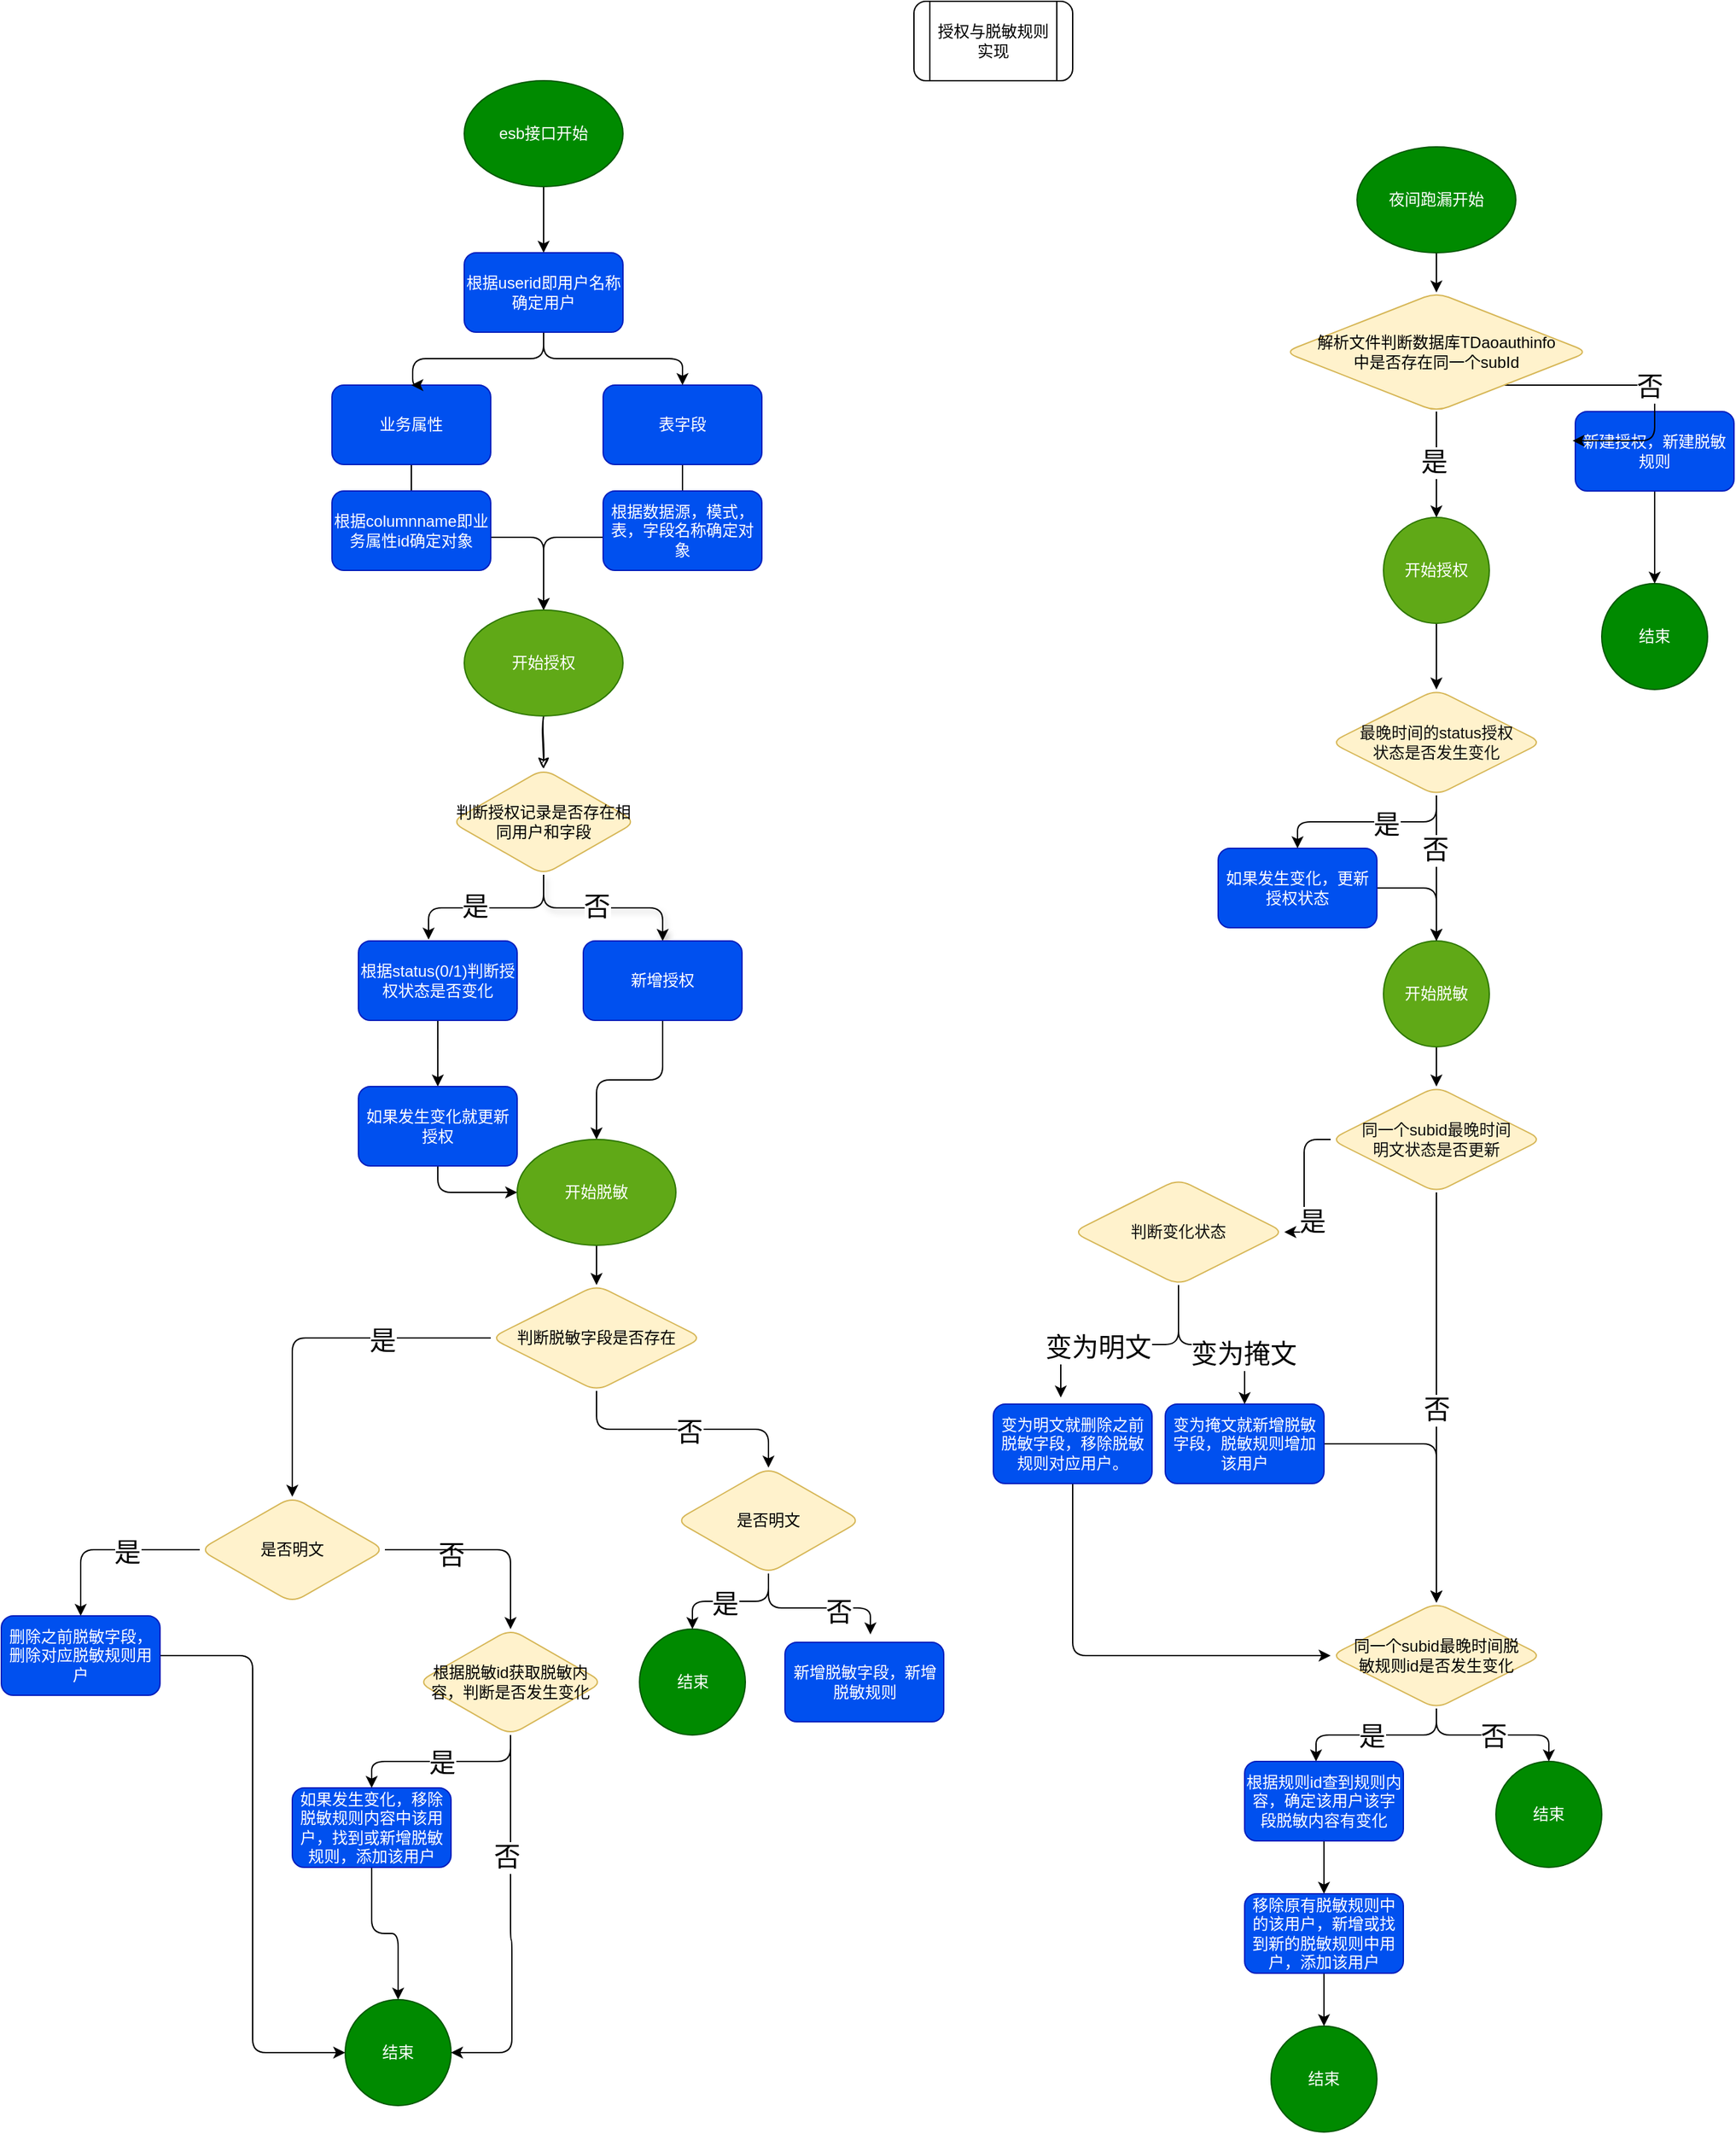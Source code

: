 <mxfile version="21.3.5" type="github">
  <diagram name="第 1 页" id="JEGLBMH6vbY7rjLnTZk3">
    <mxGraphModel dx="434" dy="574" grid="1" gridSize="10" guides="1" tooltips="1" connect="1" arrows="1" fold="1" page="1" pageScale="1" pageWidth="1654" pageHeight="2336" math="0" shadow="0">
      <root>
        <mxCell id="0" />
        <mxCell id="1" parent="0" />
        <mxCell id="SrfIqpWs__mMkCmQZflK-2" value="" style="edgeStyle=orthogonalEdgeStyle;rounded=1;orthogonalLoop=1;jettySize=auto;html=1;" parent="1" source="WMcb2O_40LmebdI58iZz-1" target="WMcb2O_40LmebdI58iZz-8" edge="1">
          <mxGeometry relative="1" as="geometry" />
        </mxCell>
        <mxCell id="WMcb2O_40LmebdI58iZz-1" value="esb接口开始" style="ellipse;whiteSpace=wrap;html=1;fillColor=#008a00;fontColor=#ffffff;strokeColor=#005700;rounded=1;" parent="1" vertex="1">
          <mxGeometry x="440" y="120" width="120" height="80" as="geometry" />
        </mxCell>
        <mxCell id="WMcb2O_40LmebdI58iZz-61" value="" style="edgeStyle=orthogonalEdgeStyle;rounded=1;orthogonalLoop=1;jettySize=auto;html=1;" parent="1" source="WMcb2O_40LmebdI58iZz-2" target="WMcb2O_40LmebdI58iZz-14" edge="1">
          <mxGeometry relative="1" as="geometry" />
        </mxCell>
        <mxCell id="WMcb2O_40LmebdI58iZz-2" value="业务属性" style="rounded=1;whiteSpace=wrap;html=1;fillColor=#0050ef;fontColor=#ffffff;strokeColor=#001DBC;" parent="1" vertex="1">
          <mxGeometry x="340" y="350" width="120" height="60" as="geometry" />
        </mxCell>
        <mxCell id="WMcb2O_40LmebdI58iZz-4" value="授权与脱敏规则实现" style="shape=process;whiteSpace=wrap;html=1;backgroundOutline=1;rounded=1;" parent="1" vertex="1">
          <mxGeometry x="780" y="60" width="120" height="60" as="geometry" />
        </mxCell>
        <mxCell id="SrfIqpWs__mMkCmQZflK-46" value="" style="edgeStyle=orthogonalEdgeStyle;rounded=1;hachureGap=4;orthogonalLoop=1;jettySize=auto;html=1;fontFamily=Architects Daughter;fontSource=https%3A%2F%2Ffonts.googleapis.com%2Fcss%3Ffamily%3DArchitects%2BDaughter;fontSize=16;" parent="1" source="WMcb2O_40LmebdI58iZz-5" target="WMcb2O_40LmebdI58iZz-50" edge="1">
          <mxGeometry relative="1" as="geometry" />
        </mxCell>
        <mxCell id="WMcb2O_40LmebdI58iZz-5" value="夜间跑漏开始" style="ellipse;whiteSpace=wrap;html=1;fillColor=#008a00;fontColor=#ffffff;strokeColor=#005700;rounded=1;" parent="1" vertex="1">
          <mxGeometry x="1115" y="170" width="120" height="80" as="geometry" />
        </mxCell>
        <mxCell id="WMcb2O_40LmebdI58iZz-62" value="" style="edgeStyle=orthogonalEdgeStyle;rounded=1;orthogonalLoop=1;jettySize=auto;html=1;" parent="1" source="WMcb2O_40LmebdI58iZz-6" target="WMcb2O_40LmebdI58iZz-14" edge="1">
          <mxGeometry relative="1" as="geometry" />
        </mxCell>
        <mxCell id="WMcb2O_40LmebdI58iZz-6" value="表字段" style="rounded=1;whiteSpace=wrap;html=1;fillColor=#0050ef;fontColor=#ffffff;strokeColor=#001DBC;" parent="1" vertex="1">
          <mxGeometry x="545" y="350" width="120" height="60" as="geometry" />
        </mxCell>
        <mxCell id="WMcb2O_40LmebdI58iZz-7" value="根据columnname即业务属性id确定对象" style="rounded=1;whiteSpace=wrap;html=1;fillColor=#0050ef;fontColor=#ffffff;strokeColor=#001DBC;" parent="1" vertex="1">
          <mxGeometry x="340" y="430" width="120" height="60" as="geometry" />
        </mxCell>
        <mxCell id="SrfIqpWs__mMkCmQZflK-3" style="edgeStyle=orthogonalEdgeStyle;rounded=1;orthogonalLoop=1;jettySize=auto;html=1;entryX=0.5;entryY=0;entryDx=0;entryDy=0;" parent="1" source="WMcb2O_40LmebdI58iZz-8" target="WMcb2O_40LmebdI58iZz-2" edge="1">
          <mxGeometry relative="1" as="geometry">
            <mxPoint x="400" y="330" as="targetPoint" />
            <Array as="points">
              <mxPoint x="500" y="330" />
              <mxPoint x="401" y="330" />
            </Array>
          </mxGeometry>
        </mxCell>
        <mxCell id="SrfIqpWs__mMkCmQZflK-4" style="edgeStyle=orthogonalEdgeStyle;rounded=1;orthogonalLoop=1;jettySize=auto;html=1;entryX=0.5;entryY=0;entryDx=0;entryDy=0;" parent="1" source="WMcb2O_40LmebdI58iZz-8" target="WMcb2O_40LmebdI58iZz-6" edge="1">
          <mxGeometry relative="1" as="geometry">
            <mxPoint x="610" y="330" as="targetPoint" />
          </mxGeometry>
        </mxCell>
        <mxCell id="WMcb2O_40LmebdI58iZz-8" value="根据userid即用户名称确定用户" style="rounded=1;whiteSpace=wrap;html=1;fillColor=#0050ef;fontColor=#ffffff;strokeColor=#001DBC;" parent="1" vertex="1">
          <mxGeometry x="440" y="250" width="120" height="60" as="geometry" />
        </mxCell>
        <mxCell id="WMcb2O_40LmebdI58iZz-9" value="根据数据源，模式，表，字段名称确定对象" style="rounded=1;whiteSpace=wrap;html=1;fillColor=#0050ef;fontColor=#ffffff;strokeColor=#001DBC;" parent="1" vertex="1">
          <mxGeometry x="545" y="430" width="120" height="60" as="geometry" />
        </mxCell>
        <mxCell id="SrfIqpWs__mMkCmQZflK-15" style="edgeStyle=orthogonalEdgeStyle;rounded=1;hachureGap=4;orthogonalLoop=1;jettySize=auto;html=1;entryX=0.5;entryY=0;entryDx=0;entryDy=0;fontFamily=Architects Daughter;fontSource=https%3A%2F%2Ffonts.googleapis.com%2Fcss%3Ffamily%3DArchitects%2BDaughter;fontSize=16;strokeWidth=1;endSize=6;jumpSize=0;shadow=1;" parent="1" source="WMcb2O_40LmebdI58iZz-11" target="WMcb2O_40LmebdI58iZz-17" edge="1">
          <mxGeometry relative="1" as="geometry">
            <Array as="points">
              <mxPoint x="500" y="745" />
              <mxPoint x="590" y="745" />
            </Array>
          </mxGeometry>
        </mxCell>
        <mxCell id="SrfIqpWs__mMkCmQZflK-45" value="否" style="edgeLabel;html=1;align=center;verticalAlign=middle;resizable=0;points=[];fontSize=20;fontFamily=Architects Daughter;" parent="SrfIqpWs__mMkCmQZflK-15" vertex="1" connectable="0">
          <mxGeometry x="-0.071" y="1" relative="1" as="geometry">
            <mxPoint as="offset" />
          </mxGeometry>
        </mxCell>
        <mxCell id="SrfIqpWs__mMkCmQZflK-16" style="edgeStyle=orthogonalEdgeStyle;rounded=1;hachureGap=4;orthogonalLoop=1;jettySize=auto;html=1;entryX=0.442;entryY=-0.017;entryDx=0;entryDy=0;entryPerimeter=0;fontFamily=Architects Daughter;fontSource=https%3A%2F%2Ffonts.googleapis.com%2Fcss%3Ffamily%3DArchitects%2BDaughter;fontSize=16;" parent="1" source="WMcb2O_40LmebdI58iZz-11" target="WMcb2O_40LmebdI58iZz-16" edge="1">
          <mxGeometry relative="1" as="geometry" />
        </mxCell>
        <mxCell id="SrfIqpWs__mMkCmQZflK-44" value="是" style="edgeLabel;html=1;align=center;verticalAlign=middle;resizable=0;points=[];fontSize=20;fontFamily=Architects Daughter;" parent="SrfIqpWs__mMkCmQZflK-16" vertex="1" connectable="0">
          <mxGeometry x="0.133" y="-1" relative="1" as="geometry">
            <mxPoint as="offset" />
          </mxGeometry>
        </mxCell>
        <mxCell id="WMcb2O_40LmebdI58iZz-11" value="判断授权记录是否存在相同用户和字段" style="rhombus;whiteSpace=wrap;html=1;fillColor=#fff2cc;strokeColor=#d6b656;fontColor=#000000;rounded=1;" parent="1" vertex="1">
          <mxGeometry x="430" y="640" width="140" height="80" as="geometry" />
        </mxCell>
        <mxCell id="SrfIqpWs__mMkCmQZflK-11" value="" style="edgeStyle=orthogonalEdgeStyle;rounded=1;sketch=1;hachureGap=4;jiggle=2;curveFitting=1;orthogonalLoop=1;jettySize=auto;html=1;fontFamily=Architects Daughter;fontSource=https%3A%2F%2Ffonts.googleapis.com%2Fcss%3Ffamily%3DArchitects%2BDaughter;fontSize=16;" parent="1" source="WMcb2O_40LmebdI58iZz-14" target="WMcb2O_40LmebdI58iZz-11" edge="1">
          <mxGeometry relative="1" as="geometry" />
        </mxCell>
        <mxCell id="WMcb2O_40LmebdI58iZz-14" value="开始授权" style="ellipse;whiteSpace=wrap;html=1;fillColor=#60a917;fontColor=#ffffff;strokeColor=#2D7600;rounded=1;" parent="1" vertex="1">
          <mxGeometry x="440" y="520" width="120" height="80" as="geometry" />
        </mxCell>
        <mxCell id="SrfIqpWs__mMkCmQZflK-17" style="edgeStyle=orthogonalEdgeStyle;rounded=1;hachureGap=4;orthogonalLoop=1;jettySize=auto;html=1;fontFamily=Architects Daughter;fontSource=https%3A%2F%2Ffonts.googleapis.com%2Fcss%3Ffamily%3DArchitects%2BDaughter;fontSize=16;" parent="1" source="WMcb2O_40LmebdI58iZz-16" target="WMcb2O_40LmebdI58iZz-20" edge="1">
          <mxGeometry relative="1" as="geometry" />
        </mxCell>
        <mxCell id="WMcb2O_40LmebdI58iZz-16" value="根据status(0/1)判断授权状态是否变化" style="rounded=1;whiteSpace=wrap;html=1;fillColor=#0050ef;fontColor=#ffffff;strokeColor=#001DBC;" parent="1" vertex="1">
          <mxGeometry x="360" y="770" width="120" height="60" as="geometry" />
        </mxCell>
        <mxCell id="WMcb2O_40LmebdI58iZz-65" style="edgeStyle=orthogonalEdgeStyle;rounded=1;orthogonalLoop=1;jettySize=auto;html=1;" parent="1" source="WMcb2O_40LmebdI58iZz-17" target="WMcb2O_40LmebdI58iZz-21" edge="1">
          <mxGeometry relative="1" as="geometry" />
        </mxCell>
        <mxCell id="WMcb2O_40LmebdI58iZz-17" value="新增授权" style="rounded=1;whiteSpace=wrap;html=1;fillColor=#0050ef;fontColor=#ffffff;strokeColor=#001DBC;" parent="1" vertex="1">
          <mxGeometry x="530" y="770" width="120" height="60" as="geometry" />
        </mxCell>
        <mxCell id="SrfIqpWs__mMkCmQZflK-18" style="edgeStyle=orthogonalEdgeStyle;rounded=1;hachureGap=4;orthogonalLoop=1;jettySize=auto;html=1;entryX=0;entryY=0.5;entryDx=0;entryDy=0;fontFamily=Architects Daughter;fontSource=https%3A%2F%2Ffonts.googleapis.com%2Fcss%3Ffamily%3DArchitects%2BDaughter;fontSize=16;" parent="1" source="WMcb2O_40LmebdI58iZz-20" target="WMcb2O_40LmebdI58iZz-21" edge="1">
          <mxGeometry relative="1" as="geometry" />
        </mxCell>
        <mxCell id="WMcb2O_40LmebdI58iZz-20" value="如果发生变化就更新授权" style="rounded=1;whiteSpace=wrap;html=1;fillColor=#0050ef;fontColor=#ffffff;strokeColor=#001DBC;" parent="1" vertex="1">
          <mxGeometry x="360" y="880" width="120" height="60" as="geometry" />
        </mxCell>
        <mxCell id="SrfIqpWs__mMkCmQZflK-19" value="" style="edgeStyle=orthogonalEdgeStyle;rounded=1;hachureGap=4;orthogonalLoop=1;jettySize=auto;html=1;fontFamily=Architects Daughter;fontSource=https%3A%2F%2Ffonts.googleapis.com%2Fcss%3Ffamily%3DArchitects%2BDaughter;fontSize=16;" parent="1" source="WMcb2O_40LmebdI58iZz-21" target="WMcb2O_40LmebdI58iZz-22" edge="1">
          <mxGeometry relative="1" as="geometry" />
        </mxCell>
        <mxCell id="WMcb2O_40LmebdI58iZz-21" value="开始脱敏" style="ellipse;whiteSpace=wrap;html=1;fillColor=#60a917;fontColor=#ffffff;strokeColor=#2D7600;rounded=1;" parent="1" vertex="1">
          <mxGeometry x="480" y="920" width="120" height="80" as="geometry" />
        </mxCell>
        <mxCell id="SrfIqpWs__mMkCmQZflK-21" style="edgeStyle=orthogonalEdgeStyle;rounded=1;hachureGap=4;orthogonalLoop=1;jettySize=auto;html=1;fontFamily=Architects Daughter;fontSource=https%3A%2F%2Ffonts.googleapis.com%2Fcss%3Ffamily%3DArchitects%2BDaughter;fontSize=16;" parent="1" source="WMcb2O_40LmebdI58iZz-22" target="WMcb2O_40LmebdI58iZz-39" edge="1">
          <mxGeometry relative="1" as="geometry" />
        </mxCell>
        <mxCell id="SrfIqpWs__mMkCmQZflK-41" value="否" style="edgeLabel;html=1;align=center;verticalAlign=middle;resizable=0;points=[];fontSize=20;fontFamily=Architects Daughter;" parent="SrfIqpWs__mMkCmQZflK-21" vertex="1" connectable="0">
          <mxGeometry x="0.053" y="-2" relative="1" as="geometry">
            <mxPoint as="offset" />
          </mxGeometry>
        </mxCell>
        <mxCell id="SrfIqpWs__mMkCmQZflK-29" style="edgeStyle=orthogonalEdgeStyle;rounded=1;hachureGap=4;orthogonalLoop=1;jettySize=auto;html=1;entryX=0.5;entryY=0;entryDx=0;entryDy=0;fontFamily=Architects Daughter;fontSource=https%3A%2F%2Ffonts.googleapis.com%2Fcss%3Ffamily%3DArchitects%2BDaughter;fontSize=16;" parent="1" source="WMcb2O_40LmebdI58iZz-22" target="WMcb2O_40LmebdI58iZz-38" edge="1">
          <mxGeometry relative="1" as="geometry" />
        </mxCell>
        <mxCell id="SrfIqpWs__mMkCmQZflK-40" value="是" style="edgeLabel;html=1;align=center;verticalAlign=middle;resizable=0;points=[];fontSize=20;fontFamily=Architects Daughter;" parent="SrfIqpWs__mMkCmQZflK-29" vertex="1" connectable="0">
          <mxGeometry x="-0.393" y="2" relative="1" as="geometry">
            <mxPoint as="offset" />
          </mxGeometry>
        </mxCell>
        <mxCell id="WMcb2O_40LmebdI58iZz-22" value="判断脱敏字段是否存在" style="rhombus;whiteSpace=wrap;html=1;fillColor=#fff2cc;strokeColor=#d6b656;fontColor=#000000;rounded=1;" parent="1" vertex="1">
          <mxGeometry x="460" y="1030" width="160" height="80" as="geometry" />
        </mxCell>
        <mxCell id="WMcb2O_40LmebdI58iZz-28" value="结束" style="ellipse;whiteSpace=wrap;html=1;aspect=fixed;fillColor=#008a00;fontColor=#ffffff;strokeColor=#005700;rounded=1;" parent="1" vertex="1">
          <mxGeometry x="572.5" y="1290" width="80" height="80" as="geometry" />
        </mxCell>
        <mxCell id="WMcb2O_40LmebdI58iZz-29" value="新增脱敏字段，新增脱敏规则" style="rounded=1;whiteSpace=wrap;html=1;fillColor=#0050ef;fontColor=#ffffff;strokeColor=#001DBC;" parent="1" vertex="1">
          <mxGeometry x="682.5" y="1300" width="120" height="60" as="geometry" />
        </mxCell>
        <mxCell id="SrfIqpWs__mMkCmQZflK-34" value="" style="edgeStyle=orthogonalEdgeStyle;rounded=1;hachureGap=4;orthogonalLoop=1;jettySize=auto;html=1;fontFamily=Architects Daughter;fontSource=https%3A%2F%2Ffonts.googleapis.com%2Fcss%3Ffamily%3DArchitects%2BDaughter;fontSize=16;" parent="1" source="WMcb2O_40LmebdI58iZz-30" target="WMcb2O_40LmebdI58iZz-51" edge="1">
          <mxGeometry relative="1" as="geometry" />
        </mxCell>
        <mxCell id="WMcb2O_40LmebdI58iZz-30" value="如果发生变化，移除脱敏规则内容中该用户，找到或新增脱敏规则，添加该用户" style="rounded=1;whiteSpace=wrap;html=1;fillColor=#0050ef;fontColor=#ffffff;strokeColor=#001DBC;" parent="1" vertex="1">
          <mxGeometry x="310" y="1410" width="120" height="60" as="geometry" />
        </mxCell>
        <mxCell id="SrfIqpWs__mMkCmQZflK-55" value="" style="edgeStyle=orthogonalEdgeStyle;rounded=1;hachureGap=4;orthogonalLoop=1;jettySize=auto;html=1;fontFamily=Architects Daughter;fontSource=https%3A%2F%2Ffonts.googleapis.com%2Fcss%3Ffamily%3DArchitects%2BDaughter;fontSize=16;" parent="1" source="WMcb2O_40LmebdI58iZz-33" target="WMcb2O_40LmebdI58iZz-34" edge="1">
          <mxGeometry relative="1" as="geometry" />
        </mxCell>
        <mxCell id="WMcb2O_40LmebdI58iZz-33" value="新建授权，新建脱敏规则" style="rounded=1;whiteSpace=wrap;html=1;fillColor=#0050ef;fontColor=#ffffff;strokeColor=#001DBC;" parent="1" vertex="1">
          <mxGeometry x="1280" y="370" width="120" height="60" as="geometry" />
        </mxCell>
        <mxCell id="WMcb2O_40LmebdI58iZz-34" value="结束" style="ellipse;whiteSpace=wrap;html=1;aspect=fixed;fillColor=#008a00;fontColor=#ffffff;strokeColor=#005700;rounded=1;" parent="1" vertex="1">
          <mxGeometry x="1300" y="500" width="80" height="80" as="geometry" />
        </mxCell>
        <mxCell id="WMcb2O_40LmebdI58iZz-82" value="" style="edgeStyle=orthogonalEdgeStyle;rounded=1;orthogonalLoop=1;jettySize=auto;html=1;" parent="1" source="WMcb2O_40LmebdI58iZz-45" target="WMcb2O_40LmebdI58iZz-49" edge="1">
          <mxGeometry relative="1" as="geometry" />
        </mxCell>
        <mxCell id="SrfIqpWs__mMkCmQZflK-60" style="edgeStyle=orthogonalEdgeStyle;rounded=1;hachureGap=4;orthogonalLoop=1;jettySize=auto;html=1;entryX=0.5;entryY=0;entryDx=0;entryDy=0;fontFamily=Architects Daughter;fontSource=https%3A%2F%2Ffonts.googleapis.com%2Fcss%3Ffamily%3DArchitects%2BDaughter;fontSize=16;" parent="1" source="WMcb2O_40LmebdI58iZz-35" target="WMcb2O_40LmebdI58iZz-45" edge="1">
          <mxGeometry relative="1" as="geometry" />
        </mxCell>
        <mxCell id="WMcb2O_40LmebdI58iZz-35" value="如果发生变化，更新授权状态" style="rounded=1;whiteSpace=wrap;html=1;fillColor=#0050ef;fontColor=#ffffff;strokeColor=#001DBC;" parent="1" vertex="1">
          <mxGeometry x="1010" y="700" width="120" height="60" as="geometry" />
        </mxCell>
        <mxCell id="SrfIqpWs__mMkCmQZflK-22" style="edgeStyle=orthogonalEdgeStyle;rounded=1;hachureGap=4;orthogonalLoop=1;jettySize=auto;html=1;entryX=0.5;entryY=0;entryDx=0;entryDy=0;fontFamily=Architects Daughter;fontSource=https%3A%2F%2Ffonts.googleapis.com%2Fcss%3Ffamily%3DArchitects%2BDaughter;fontSize=16;" parent="1" source="WMcb2O_40LmebdI58iZz-38" target="WMcb2O_40LmebdI58iZz-40" edge="1">
          <mxGeometry relative="1" as="geometry" />
        </mxCell>
        <mxCell id="SrfIqpWs__mMkCmQZflK-38" value="是" style="edgeLabel;html=1;align=center;verticalAlign=middle;resizable=0;points=[];fontSize=20;fontFamily=Architects Daughter;" parent="SrfIqpWs__mMkCmQZflK-22" vertex="1" connectable="0">
          <mxGeometry x="-0.214" y="2" relative="1" as="geometry">
            <mxPoint as="offset" />
          </mxGeometry>
        </mxCell>
        <mxCell id="SrfIqpWs__mMkCmQZflK-28" style="edgeStyle=orthogonalEdgeStyle;rounded=1;hachureGap=4;orthogonalLoop=1;jettySize=auto;html=1;entryX=0.5;entryY=0;entryDx=0;entryDy=0;fontFamily=Architects Daughter;fontSource=https%3A%2F%2Ffonts.googleapis.com%2Fcss%3Ffamily%3DArchitects%2BDaughter;fontSize=16;" parent="1" source="WMcb2O_40LmebdI58iZz-38" target="SrfIqpWs__mMkCmQZflK-27" edge="1">
          <mxGeometry relative="1" as="geometry" />
        </mxCell>
        <mxCell id="WMcb2O_40LmebdI58iZz-38" value="是否明文" style="rhombus;whiteSpace=wrap;html=1;fillColor=#fff2cc;strokeColor=#d6b656;fontColor=#000000;rounded=1;" parent="1" vertex="1">
          <mxGeometry x="240" y="1190" width="140" height="80" as="geometry" />
        </mxCell>
        <mxCell id="SrfIqpWs__mMkCmQZflK-24" style="edgeStyle=orthogonalEdgeStyle;rounded=1;hachureGap=4;orthogonalLoop=1;jettySize=auto;html=1;entryX=0.5;entryY=0;entryDx=0;entryDy=0;fontFamily=Architects Daughter;fontSource=https%3A%2F%2Ffonts.googleapis.com%2Fcss%3Ffamily%3DArchitects%2BDaughter;fontSize=16;" parent="1" source="WMcb2O_40LmebdI58iZz-39" target="WMcb2O_40LmebdI58iZz-28" edge="1">
          <mxGeometry relative="1" as="geometry" />
        </mxCell>
        <mxCell id="SrfIqpWs__mMkCmQZflK-42" value="是" style="edgeLabel;html=1;align=center;verticalAlign=middle;resizable=0;points=[];fontSize=20;fontFamily=Architects Daughter;" parent="SrfIqpWs__mMkCmQZflK-24" vertex="1" connectable="0">
          <mxGeometry x="0.085" y="2" relative="1" as="geometry">
            <mxPoint as="offset" />
          </mxGeometry>
        </mxCell>
        <mxCell id="SrfIqpWs__mMkCmQZflK-26" style="edgeStyle=orthogonalEdgeStyle;rounded=1;hachureGap=4;orthogonalLoop=1;jettySize=auto;html=1;entryX=0.538;entryY=-0.1;entryDx=0;entryDy=0;entryPerimeter=0;fontFamily=Architects Daughter;fontSource=https%3A%2F%2Ffonts.googleapis.com%2Fcss%3Ffamily%3DArchitects%2BDaughter;fontSize=16;" parent="1" source="WMcb2O_40LmebdI58iZz-39" target="WMcb2O_40LmebdI58iZz-29" edge="1">
          <mxGeometry relative="1" as="geometry" />
        </mxCell>
        <mxCell id="SrfIqpWs__mMkCmQZflK-43" value="否" style="edgeLabel;html=1;align=center;verticalAlign=middle;resizable=0;points=[];fontSize=20;fontFamily=Architects Daughter;" parent="SrfIqpWs__mMkCmQZflK-26" vertex="1" connectable="0">
          <mxGeometry x="0.283" y="-3" relative="1" as="geometry">
            <mxPoint as="offset" />
          </mxGeometry>
        </mxCell>
        <mxCell id="WMcb2O_40LmebdI58iZz-39" value="是否明文" style="rhombus;whiteSpace=wrap;html=1;fillColor=#fff2cc;strokeColor=#d6b656;fontColor=#000000;rounded=1;" parent="1" vertex="1">
          <mxGeometry x="600" y="1168" width="140" height="80" as="geometry" />
        </mxCell>
        <mxCell id="SrfIqpWs__mMkCmQZflK-32" style="edgeStyle=orthogonalEdgeStyle;rounded=1;hachureGap=4;orthogonalLoop=1;jettySize=auto;html=1;entryX=0;entryY=0.5;entryDx=0;entryDy=0;fontFamily=Architects Daughter;fontSource=https%3A%2F%2Ffonts.googleapis.com%2Fcss%3Ffamily%3DArchitects%2BDaughter;fontSize=16;" parent="1" source="WMcb2O_40LmebdI58iZz-40" target="WMcb2O_40LmebdI58iZz-51" edge="1">
          <mxGeometry relative="1" as="geometry" />
        </mxCell>
        <mxCell id="WMcb2O_40LmebdI58iZz-40" value="删除之前脱敏字段，删除对应脱敏规则用户" style="rounded=1;whiteSpace=wrap;html=1;fillColor=#0050ef;fontColor=#ffffff;strokeColor=#001DBC;" parent="1" vertex="1">
          <mxGeometry x="90" y="1280" width="120" height="60" as="geometry" />
        </mxCell>
        <mxCell id="SrfIqpWs__mMkCmQZflK-56" value="" style="edgeStyle=orthogonalEdgeStyle;rounded=1;hachureGap=4;orthogonalLoop=1;jettySize=auto;html=1;fontFamily=Architects Daughter;fontSource=https%3A%2F%2Ffonts.googleapis.com%2Fcss%3Ffamily%3DArchitects%2BDaughter;fontSize=16;" parent="1" source="WMcb2O_40LmebdI58iZz-48" edge="1">
          <mxGeometry relative="1" as="geometry">
            <mxPoint x="1175" y="580" as="targetPoint" />
          </mxGeometry>
        </mxCell>
        <mxCell id="WMcb2O_40LmebdI58iZz-48" value="开始授权" style="ellipse;whiteSpace=wrap;html=1;aspect=fixed;fillColor=#60a917;fontColor=#ffffff;strokeColor=#2D7600;rounded=1;" parent="1" vertex="1">
          <mxGeometry x="1135" y="450" width="80" height="80" as="geometry" />
        </mxCell>
        <mxCell id="SrfIqpWs__mMkCmQZflK-68" style="edgeStyle=orthogonalEdgeStyle;rounded=1;hachureGap=4;orthogonalLoop=1;jettySize=auto;html=1;entryX=1;entryY=0.5;entryDx=0;entryDy=0;fontFamily=Architects Daughter;fontSource=https%3A%2F%2Ffonts.googleapis.com%2Fcss%3Ffamily%3DArchitects%2BDaughter;fontSize=16;" parent="1" source="WMcb2O_40LmebdI58iZz-49" target="SrfIqpWs__mMkCmQZflK-67" edge="1">
          <mxGeometry relative="1" as="geometry" />
        </mxCell>
        <mxCell id="SrfIqpWs__mMkCmQZflK-69" value="是" style="edgeLabel;html=1;align=center;verticalAlign=middle;resizable=0;points=[];fontSize=20;fontFamily=Architects Daughter;" parent="SrfIqpWs__mMkCmQZflK-68" vertex="1" connectable="0">
          <mxGeometry x="0.514" y="1" relative="1" as="geometry">
            <mxPoint as="offset" />
          </mxGeometry>
        </mxCell>
        <mxCell id="SrfIqpWs__mMkCmQZflK-70" style="edgeStyle=orthogonalEdgeStyle;rounded=1;hachureGap=4;orthogonalLoop=1;jettySize=auto;html=1;entryX=0.5;entryY=0;entryDx=0;entryDy=0;fontFamily=Architects Daughter;fontSource=https%3A%2F%2Ffonts.googleapis.com%2Fcss%3Ffamily%3DArchitects%2BDaughter;fontSize=16;" parent="1" source="WMcb2O_40LmebdI58iZz-49" target="WMcb2O_40LmebdI58iZz-52" edge="1">
          <mxGeometry relative="1" as="geometry" />
        </mxCell>
        <mxCell id="SrfIqpWs__mMkCmQZflK-71" value="否" style="edgeLabel;html=1;align=center;verticalAlign=middle;resizable=0;points=[];fontSize=20;fontFamily=Architects Daughter;" parent="SrfIqpWs__mMkCmQZflK-70" vertex="1" connectable="0">
          <mxGeometry x="0.059" relative="1" as="geometry">
            <mxPoint as="offset" />
          </mxGeometry>
        </mxCell>
        <mxCell id="WMcb2O_40LmebdI58iZz-49" value="同一个subid最晚时间&lt;br&gt;明文状态是否更新" style="rhombus;whiteSpace=wrap;html=1;fillColor=#fff2cc;strokeColor=#d6b656;fontColor=#0D0D0D;rounded=1;" parent="1" vertex="1">
          <mxGeometry x="1095" y="880" width="160" height="80" as="geometry" />
        </mxCell>
        <mxCell id="SrfIqpWs__mMkCmQZflK-51" style="edgeStyle=orthogonalEdgeStyle;rounded=1;hachureGap=4;orthogonalLoop=1;jettySize=auto;html=1;entryX=-0.017;entryY=0.367;entryDx=0;entryDy=0;entryPerimeter=0;fontFamily=Architects Daughter;fontSource=https%3A%2F%2Ffonts.googleapis.com%2Fcss%3Ffamily%3DArchitects%2BDaughter;fontSize=16;" parent="1" source="WMcb2O_40LmebdI58iZz-50" target="WMcb2O_40LmebdI58iZz-33" edge="1">
          <mxGeometry relative="1" as="geometry">
            <Array as="points">
              <mxPoint x="1340" y="350" />
            </Array>
          </mxGeometry>
        </mxCell>
        <mxCell id="SrfIqpWs__mMkCmQZflK-52" value="否" style="edgeLabel;html=1;align=center;verticalAlign=middle;resizable=0;points=[];fontSize=20;fontFamily=Architects Daughter;" parent="SrfIqpWs__mMkCmQZflK-51" vertex="1" connectable="0">
          <mxGeometry x="0.009" y="-1" relative="1" as="geometry">
            <mxPoint as="offset" />
          </mxGeometry>
        </mxCell>
        <mxCell id="SrfIqpWs__mMkCmQZflK-53" style="edgeStyle=orthogonalEdgeStyle;rounded=1;hachureGap=4;orthogonalLoop=1;jettySize=auto;html=1;entryX=0.5;entryY=0;entryDx=0;entryDy=0;fontFamily=Architects Daughter;fontSource=https%3A%2F%2Ffonts.googleapis.com%2Fcss%3Ffamily%3DArchitects%2BDaughter;fontSize=16;" parent="1" source="WMcb2O_40LmebdI58iZz-50" target="WMcb2O_40LmebdI58iZz-48" edge="1">
          <mxGeometry relative="1" as="geometry" />
        </mxCell>
        <mxCell id="SrfIqpWs__mMkCmQZflK-54" value="是" style="edgeLabel;html=1;align=center;verticalAlign=middle;resizable=0;points=[];fontSize=20;fontFamily=Architects Daughter;" parent="SrfIqpWs__mMkCmQZflK-53" vertex="1" connectable="0">
          <mxGeometry x="-0.046" y="-2" relative="1" as="geometry">
            <mxPoint as="offset" />
          </mxGeometry>
        </mxCell>
        <mxCell id="WMcb2O_40LmebdI58iZz-50" value="解析文件判断数据库TDaoauthinfo&lt;br&gt;中是否存在同一个subId" style="rhombus;whiteSpace=wrap;html=1;fillColor=#fff2cc;strokeColor=#d6b656;fontColor=#000000;rounded=1;" parent="1" vertex="1">
          <mxGeometry x="1060" y="280" width="230" height="90" as="geometry" />
        </mxCell>
        <mxCell id="WMcb2O_40LmebdI58iZz-51" value="结束" style="ellipse;whiteSpace=wrap;html=1;aspect=fixed;fillColor=#008a00;fontColor=#ffffff;strokeColor=#005700;rounded=1;" parent="1" vertex="1">
          <mxGeometry x="350" y="1570" width="80" height="80" as="geometry" />
        </mxCell>
        <mxCell id="SrfIqpWs__mMkCmQZflK-80" style="edgeStyle=orthogonalEdgeStyle;rounded=1;hachureGap=4;orthogonalLoop=1;jettySize=auto;html=1;entryX=0.45;entryY=0;entryDx=0;entryDy=0;entryPerimeter=0;fontFamily=Architects Daughter;fontSource=https%3A%2F%2Ffonts.googleapis.com%2Fcss%3Ffamily%3DArchitects%2BDaughter;fontSize=16;" parent="1" source="WMcb2O_40LmebdI58iZz-52" target="WMcb2O_40LmebdI58iZz-55" edge="1">
          <mxGeometry relative="1" as="geometry" />
        </mxCell>
        <mxCell id="SrfIqpWs__mMkCmQZflK-85" value="是" style="edgeLabel;html=1;align=center;verticalAlign=middle;resizable=0;points=[];fontSize=20;fontFamily=Architects Daughter;" parent="SrfIqpWs__mMkCmQZflK-80" vertex="1" connectable="0">
          <mxGeometry x="0.053" y="1" relative="1" as="geometry">
            <mxPoint as="offset" />
          </mxGeometry>
        </mxCell>
        <mxCell id="SrfIqpWs__mMkCmQZflK-81" style="edgeStyle=orthogonalEdgeStyle;rounded=1;hachureGap=4;orthogonalLoop=1;jettySize=auto;html=1;entryX=0.5;entryY=0;entryDx=0;entryDy=0;fontFamily=Architects Daughter;fontSource=https%3A%2F%2Ffonts.googleapis.com%2Fcss%3Ffamily%3DArchitects%2BDaughter;fontSize=16;" parent="1" source="WMcb2O_40LmebdI58iZz-52" target="WMcb2O_40LmebdI58iZz-57" edge="1">
          <mxGeometry relative="1" as="geometry" />
        </mxCell>
        <mxCell id="SrfIqpWs__mMkCmQZflK-86" value="否" style="edgeLabel;html=1;align=center;verticalAlign=middle;resizable=0;points=[];fontSize=20;fontFamily=Architects Daughter;" parent="SrfIqpWs__mMkCmQZflK-81" vertex="1" connectable="0">
          <mxGeometry x="0.008" y="-1" relative="1" as="geometry">
            <mxPoint as="offset" />
          </mxGeometry>
        </mxCell>
        <mxCell id="WMcb2O_40LmebdI58iZz-52" value="同一个subid最晚时间脱&lt;br&gt;敏规则id是否发生变化" style="rhombus;whiteSpace=wrap;html=1;fillColor=#fff2cc;strokeColor=#d6b656;fontColor=#000000;rounded=1;" parent="1" vertex="1">
          <mxGeometry x="1095" y="1270" width="160" height="80" as="geometry" />
        </mxCell>
        <mxCell id="WMcb2O_40LmebdI58iZz-54" value="结束" style="ellipse;whiteSpace=wrap;html=1;aspect=fixed;fillColor=#008a00;fontColor=#ffffff;strokeColor=#005700;rounded=1;" parent="1" vertex="1">
          <mxGeometry x="1050" y="1590" width="80" height="80" as="geometry" />
        </mxCell>
        <mxCell id="SrfIqpWs__mMkCmQZflK-82" value="" style="edgeStyle=orthogonalEdgeStyle;rounded=1;hachureGap=4;orthogonalLoop=1;jettySize=auto;html=1;fontFamily=Architects Daughter;fontSource=https%3A%2F%2Ffonts.googleapis.com%2Fcss%3Ffamily%3DArchitects%2BDaughter;fontSize=16;" parent="1" source="WMcb2O_40LmebdI58iZz-55" target="WMcb2O_40LmebdI58iZz-56" edge="1">
          <mxGeometry relative="1" as="geometry" />
        </mxCell>
        <mxCell id="WMcb2O_40LmebdI58iZz-55" value="根据规则id查到规则内容，确定该用户该字段脱敏内容有变化" style="rounded=1;whiteSpace=wrap;html=1;fillColor=#0050ef;fontColor=#ffffff;strokeColor=#001DBC;" parent="1" vertex="1">
          <mxGeometry x="1030" y="1390" width="120" height="60" as="geometry" />
        </mxCell>
        <mxCell id="SrfIqpWs__mMkCmQZflK-84" value="" style="edgeStyle=orthogonalEdgeStyle;rounded=1;hachureGap=4;orthogonalLoop=1;jettySize=auto;html=1;fontFamily=Architects Daughter;fontSource=https%3A%2F%2Ffonts.googleapis.com%2Fcss%3Ffamily%3DArchitects%2BDaughter;fontSize=16;" parent="1" source="WMcb2O_40LmebdI58iZz-56" target="WMcb2O_40LmebdI58iZz-54" edge="1">
          <mxGeometry relative="1" as="geometry" />
        </mxCell>
        <mxCell id="WMcb2O_40LmebdI58iZz-56" value="移除原有脱敏规则中的该用户，新增或找到新的脱敏规则中用户，添加该用户" style="rounded=1;whiteSpace=wrap;html=1;fillColor=#0050ef;fontColor=#ffffff;strokeColor=#001DBC;" parent="1" vertex="1">
          <mxGeometry x="1030" y="1490" width="120" height="60" as="geometry" />
        </mxCell>
        <mxCell id="WMcb2O_40LmebdI58iZz-57" value="结束" style="ellipse;whiteSpace=wrap;html=1;aspect=fixed;fillColor=#008a00;fontColor=#ffffff;strokeColor=#005700;rounded=1;" parent="1" vertex="1">
          <mxGeometry x="1220" y="1390" width="80" height="80" as="geometry" />
        </mxCell>
        <mxCell id="WMcb2O_40LmebdI58iZz-45" value="开始脱敏" style="ellipse;whiteSpace=wrap;html=1;aspect=fixed;fillColor=#60a917;fontColor=#ffffff;strokeColor=#2D7600;rounded=1;" parent="1" vertex="1">
          <mxGeometry x="1135" y="770" width="80" height="80" as="geometry" />
        </mxCell>
        <mxCell id="SrfIqpWs__mMkCmQZflK-30" style="edgeStyle=orthogonalEdgeStyle;rounded=1;hachureGap=4;orthogonalLoop=1;jettySize=auto;html=1;fontFamily=Architects Daughter;fontSource=https%3A%2F%2Ffonts.googleapis.com%2Fcss%3Ffamily%3DArchitects%2BDaughter;fontSize=16;" parent="1" source="SrfIqpWs__mMkCmQZflK-27" target="WMcb2O_40LmebdI58iZz-30" edge="1">
          <mxGeometry relative="1" as="geometry" />
        </mxCell>
        <mxCell id="SrfIqpWs__mMkCmQZflK-36" value="是" style="edgeLabel;html=1;align=center;verticalAlign=middle;resizable=0;points=[];fontSize=20;fontFamily=Architects Daughter;" parent="SrfIqpWs__mMkCmQZflK-30" vertex="1" connectable="0">
          <mxGeometry x="-0.007" y="1" relative="1" as="geometry">
            <mxPoint as="offset" />
          </mxGeometry>
        </mxCell>
        <mxCell id="SrfIqpWs__mMkCmQZflK-35" style="edgeStyle=orthogonalEdgeStyle;rounded=1;hachureGap=4;orthogonalLoop=1;jettySize=auto;html=1;fontFamily=Architects Daughter;fontSource=https%3A%2F%2Ffonts.googleapis.com%2Fcss%3Ffamily%3DArchitects%2BDaughter;fontSize=16;entryX=1;entryY=0.5;entryDx=0;entryDy=0;" parent="1" source="SrfIqpWs__mMkCmQZflK-27" target="WMcb2O_40LmebdI58iZz-51" edge="1">
          <mxGeometry relative="1" as="geometry">
            <mxPoint x="475" y="1680" as="targetPoint" />
            <Array as="points">
              <mxPoint x="475" y="1525" />
              <mxPoint x="476" y="1525" />
              <mxPoint x="476" y="1610" />
            </Array>
          </mxGeometry>
        </mxCell>
        <mxCell id="SrfIqpWs__mMkCmQZflK-37" value="否" style="edgeLabel;html=1;align=center;verticalAlign=middle;resizable=0;points=[];fontSize=20;fontFamily=Architects Daughter;" parent="SrfIqpWs__mMkCmQZflK-35" vertex="1" connectable="0">
          <mxGeometry x="-0.359" y="-3" relative="1" as="geometry">
            <mxPoint as="offset" />
          </mxGeometry>
        </mxCell>
        <mxCell id="SrfIqpWs__mMkCmQZflK-27" value="根据脱敏id获取脱敏内容，判断是否发生变化" style="rhombus;whiteSpace=wrap;html=1;fillColor=#fff2cc;strokeColor=#d6b656;fontColor=#000000;rounded=1;" parent="1" vertex="1">
          <mxGeometry x="405" y="1290" width="140" height="80" as="geometry" />
        </mxCell>
        <mxCell id="SrfIqpWs__mMkCmQZflK-39" value="否" style="text;html=1;align=center;verticalAlign=middle;resizable=0;points=[];autosize=1;strokeColor=none;fillColor=none;fontSize=20;fontFamily=Architects Daughter;" parent="1" vertex="1">
          <mxGeometry x="410" y="1214" width="40" height="40" as="geometry" />
        </mxCell>
        <mxCell id="SrfIqpWs__mMkCmQZflK-58" style="edgeStyle=orthogonalEdgeStyle;rounded=1;hachureGap=4;orthogonalLoop=1;jettySize=auto;html=1;entryX=0.5;entryY=0;entryDx=0;entryDy=0;fontFamily=Architects Daughter;fontSource=https%3A%2F%2Ffonts.googleapis.com%2Fcss%3Ffamily%3DArchitects%2BDaughter;fontSize=16;" parent="1" source="SrfIqpWs__mMkCmQZflK-57" target="WMcb2O_40LmebdI58iZz-35" edge="1">
          <mxGeometry relative="1" as="geometry" />
        </mxCell>
        <mxCell id="SrfIqpWs__mMkCmQZflK-61" value="是" style="edgeLabel;html=1;align=center;verticalAlign=middle;resizable=0;points=[];fontSize=20;fontFamily=Architects Daughter;" parent="SrfIqpWs__mMkCmQZflK-58" vertex="1" connectable="0">
          <mxGeometry x="-0.2" y="2" relative="1" as="geometry">
            <mxPoint as="offset" />
          </mxGeometry>
        </mxCell>
        <mxCell id="SrfIqpWs__mMkCmQZflK-59" style="edgeStyle=orthogonalEdgeStyle;rounded=1;hachureGap=4;orthogonalLoop=1;jettySize=auto;html=1;entryX=0.5;entryY=0;entryDx=0;entryDy=0;fontFamily=Architects Daughter;fontSource=https%3A%2F%2Ffonts.googleapis.com%2Fcss%3Ffamily%3DArchitects%2BDaughter;fontSize=16;" parent="1" source="SrfIqpWs__mMkCmQZflK-57" target="WMcb2O_40LmebdI58iZz-45" edge="1">
          <mxGeometry relative="1" as="geometry" />
        </mxCell>
        <mxCell id="SrfIqpWs__mMkCmQZflK-62" value="否" style="edgeLabel;html=1;align=center;verticalAlign=middle;resizable=0;points=[];fontSize=20;fontFamily=Architects Daughter;" parent="SrfIqpWs__mMkCmQZflK-59" vertex="1" connectable="0">
          <mxGeometry x="-0.255" y="-1" relative="1" as="geometry">
            <mxPoint as="offset" />
          </mxGeometry>
        </mxCell>
        <mxCell id="SrfIqpWs__mMkCmQZflK-57" value="最晚时间的status授权&lt;br&gt;状态是否发生变化" style="rhombus;whiteSpace=wrap;html=1;fillColor=#fff2cc;strokeColor=#d6b656;fontColor=#0D0D0D;rounded=1;" parent="1" vertex="1">
          <mxGeometry x="1095" y="580" width="160" height="80" as="geometry" />
        </mxCell>
        <mxCell id="SrfIqpWs__mMkCmQZflK-79" style="edgeStyle=orthogonalEdgeStyle;rounded=1;hachureGap=4;orthogonalLoop=1;jettySize=auto;html=1;fontFamily=Architects Daughter;fontSource=https%3A%2F%2Ffonts.googleapis.com%2Fcss%3Ffamily%3DArchitects%2BDaughter;fontSize=16;entryX=0;entryY=0.5;entryDx=0;entryDy=0;" parent="1" source="SrfIqpWs__mMkCmQZflK-65" target="WMcb2O_40LmebdI58iZz-52" edge="1">
          <mxGeometry relative="1" as="geometry">
            <mxPoint x="900" y="1440" as="targetPoint" />
            <Array as="points">
              <mxPoint x="900" y="1310" />
            </Array>
          </mxGeometry>
        </mxCell>
        <mxCell id="SrfIqpWs__mMkCmQZflK-65" value="变为明文就删除之前脱敏字段，移除脱敏规则对应用户。" style="rounded=1;whiteSpace=wrap;html=1;fillColor=#0050ef;fontColor=#ffffff;strokeColor=#001DBC;" parent="1" vertex="1">
          <mxGeometry x="840" y="1120" width="120" height="60" as="geometry" />
        </mxCell>
        <mxCell id="SrfIqpWs__mMkCmQZflK-78" style="edgeStyle=orthogonalEdgeStyle;rounded=1;hachureGap=4;orthogonalLoop=1;jettySize=auto;html=1;entryX=0.5;entryY=0;entryDx=0;entryDy=0;fontFamily=Architects Daughter;fontSource=https%3A%2F%2Ffonts.googleapis.com%2Fcss%3Ffamily%3DArchitects%2BDaughter;fontSize=16;" parent="1" source="SrfIqpWs__mMkCmQZflK-66" target="WMcb2O_40LmebdI58iZz-52" edge="1">
          <mxGeometry relative="1" as="geometry" />
        </mxCell>
        <mxCell id="SrfIqpWs__mMkCmQZflK-66" value="变为掩文就新增脱敏字段，脱敏规则增加该用户" style="rounded=1;whiteSpace=wrap;html=1;fillColor=#0050ef;fontColor=#ffffff;strokeColor=#001DBC;" parent="1" vertex="1">
          <mxGeometry x="970" y="1120" width="120" height="60" as="geometry" />
        </mxCell>
        <mxCell id="SrfIqpWs__mMkCmQZflK-72" style="edgeStyle=orthogonalEdgeStyle;rounded=1;hachureGap=4;orthogonalLoop=1;jettySize=auto;html=1;entryX=0.425;entryY=-0.083;entryDx=0;entryDy=0;entryPerimeter=0;fontFamily=Architects Daughter;fontSource=https%3A%2F%2Ffonts.googleapis.com%2Fcss%3Ffamily%3DArchitects%2BDaughter;fontSize=16;" parent="1" source="SrfIqpWs__mMkCmQZflK-67" target="SrfIqpWs__mMkCmQZflK-65" edge="1">
          <mxGeometry relative="1" as="geometry" />
        </mxCell>
        <mxCell id="SrfIqpWs__mMkCmQZflK-74" value="变为明文" style="edgeLabel;html=1;align=center;verticalAlign=middle;resizable=0;points=[];fontSize=20;fontFamily=Architects Daughter;" parent="SrfIqpWs__mMkCmQZflK-72" vertex="1" connectable="0">
          <mxGeometry x="0.218" y="2" relative="1" as="geometry">
            <mxPoint as="offset" />
          </mxGeometry>
        </mxCell>
        <mxCell id="SrfIqpWs__mMkCmQZflK-73" style="edgeStyle=orthogonalEdgeStyle;rounded=1;hachureGap=4;orthogonalLoop=1;jettySize=auto;html=1;entryX=0.5;entryY=0;entryDx=0;entryDy=0;fontFamily=Architects Daughter;fontSource=https%3A%2F%2Ffonts.googleapis.com%2Fcss%3Ffamily%3DArchitects%2BDaughter;fontSize=16;" parent="1" source="SrfIqpWs__mMkCmQZflK-67" target="SrfIqpWs__mMkCmQZflK-66" edge="1">
          <mxGeometry relative="1" as="geometry" />
        </mxCell>
        <mxCell id="SrfIqpWs__mMkCmQZflK-75" value="变为掩文" style="edgeLabel;html=1;align=center;verticalAlign=middle;resizable=0;points=[];fontSize=20;fontFamily=Architects Daughter;" parent="SrfIqpWs__mMkCmQZflK-73" vertex="1" connectable="0">
          <mxGeometry x="0.457" y="-1" relative="1" as="geometry">
            <mxPoint as="offset" />
          </mxGeometry>
        </mxCell>
        <mxCell id="SrfIqpWs__mMkCmQZflK-67" value="判断变化状态" style="rhombus;whiteSpace=wrap;html=1;fillColor=#fff2cc;strokeColor=#d6b656;fontColor=#0D0D0D;rounded=1;" parent="1" vertex="1">
          <mxGeometry x="900" y="950" width="160" height="80" as="geometry" />
        </mxCell>
      </root>
    </mxGraphModel>
  </diagram>
</mxfile>
